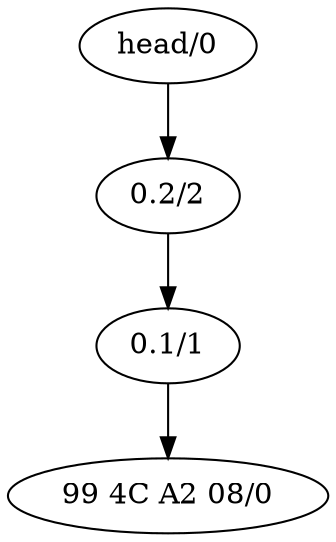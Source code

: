     digraph graphname {
        //rankdir=LR;  // Rank Direction Left to Right

        nodesep=1.0 // increases the separation between nodes
        edge [];
        //splines = true;

        n_3[label="99 4C A2 08/0"];
n_2[label="0.1/1"];
n_1[label="0.2/2"];
n_0[label="head/0"];
        n_2 -> n_3
n_1 -> n_2
n_0 -> n_1
    }
    